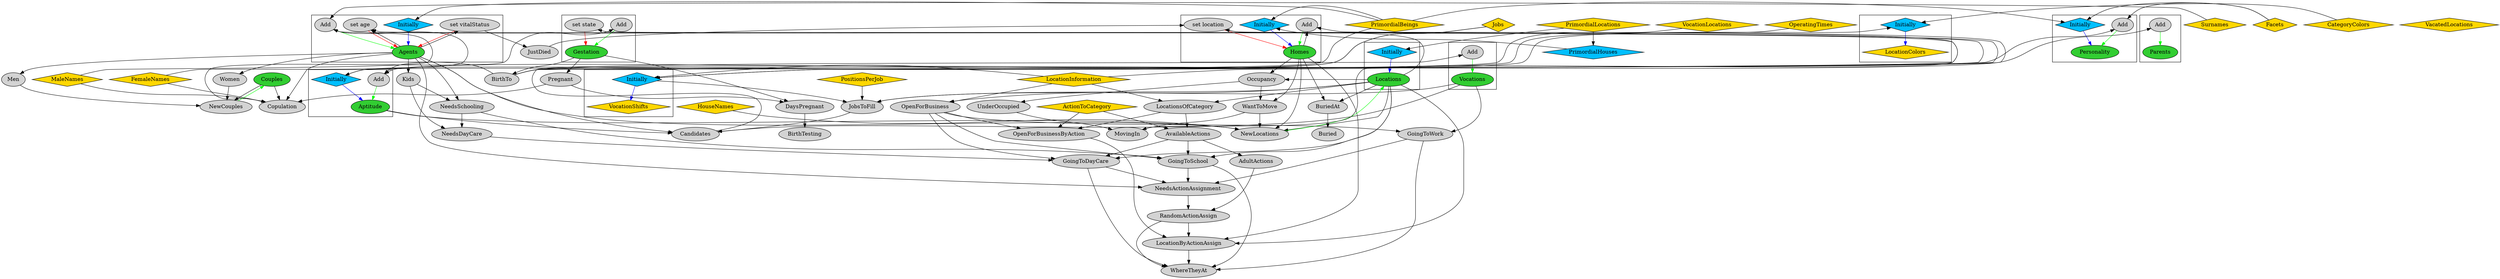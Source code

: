 digraph {
node [ style="filled"]
subgraph "cluster_Agents"{
v14 [ label = "Agents" fillcolor="limegreen"];
v15 [ label = "Add"];
v16 [ label = "Initially" fillcolor="deepskyblue" shape="diamond"];
v18 [ label = "set vitalStatus"];
v19 [ label = "set age"];
}
subgraph "cluster_Personality"{
v4 [ label = "Personality" fillcolor="limegreen"];
v5 [ label = "Add"];
v22 [ label = "Initially" fillcolor="deepskyblue" shape="diamond"];
}
subgraph "cluster_Aptitude"{
v24 [ label = "Aptitude" fillcolor="limegreen"];
v25 [ label = "Add"];
v26 [ label = "Initially" fillcolor="deepskyblue" shape="diamond"];
}
subgraph "cluster_Gestation"{
v7 [ label = "Gestation" fillcolor="limegreen"];
v8 [ label = "Add"];
v21 [ label = "set state"];
}
subgraph "cluster_Parents"{
v30 [ label = "Parents" fillcolor="limegreen"];
v31 [ label = "Add"];
}
subgraph "cluster_LocationColors"{
v34 [ label = "LocationColors" fillcolor="gold" shape="diamond"];
v35 [ label = "Initially" fillcolor="deepskyblue" shape="diamond"];
}
subgraph "cluster_Locations"{
v38 [ label = "Locations" fillcolor="limegreen"];
v39 [ label = "Initially" fillcolor="deepskyblue" shape="diamond"];
}
subgraph "cluster_Homes"{
v42 [ label = "Homes" fillcolor="limegreen"];
v43 [ label = "Add"];
v44 [ label = "Initially" fillcolor="deepskyblue" shape="diamond"];
v46 [ label = "set location"];
}
subgraph "cluster_VocationShifts"{
v57 [ label = "VocationShifts" fillcolor="gold" shape="diamond"];
v58 [ label = "Initially" fillcolor="deepskyblue" shape="diamond"];
}
subgraph "cluster_Vocations"{
v59 [ label = "Vocations" fillcolor="limegreen"];
v60 [ label = "Add"];
}
v0 [ label = "MaleNames" fillcolor="gold" shape="diamond"];
v1 [ label = "FemaleNames" fillcolor="gold" shape="diamond"];
v2 [ label = "Surnames" fillcolor="gold" shape="diamond"];
v3 [ label = "Facets" fillcolor="gold" shape="diamond"];
v6 [ label = "BirthTo"];
v9 [ label = "Copulation"];
v10 [ label = "Pregnant"];
v11 [ label = "Couples" fillcolor="limegreen"];
v12 [ label = "NewCouples"];
v13 [ label = "Men"];
v17 [ label = "PrimordialBeings" fillcolor="gold" shape="diamond"];
v20 [ label = "Women"];
v23 [ label = "Jobs" fillcolor="gold" shape="diamond"];
v27 [ label = "JustDied"];
v28 [ label = "DaysPregnant"];
v29 [ label = "BirthTesting"];
v32 [ label = "LocationInformation" fillcolor="gold" shape="diamond"];
v33 [ label = "CategoryColors" fillcolor="gold" shape="diamond"];
v36 [ label = "PrimordialLocations" fillcolor="gold" shape="diamond"];
v37 [ label = "NewLocations"];
v40 [ label = "HouseNames" fillcolor="gold" shape="diamond"];
v41 [ label = "WantToMove"];
v45 [ label = "PrimordialHouses" fillcolor="deepskyblue" shape="diamond"];
v47 [ label = "MovingIn"];
v48 [ label = "UnderOccupied"];
v49 [ label = "Occupancy"];
v50 [ label = "VacatedLocations" fillcolor="gold" shape="diamond"];
v51 [ label = "LocationsOfCategory"];
v52 [ label = "BuriedAt"];
v53 [ label = "Buried"];
v54 [ label = "VocationLocations" fillcolor="gold" shape="diamond"];
v55 [ label = "PositionsPerJob" fillcolor="gold" shape="diamond"];
v56 [ label = "OperatingTimes" fillcolor="gold" shape="diamond"];
v61 [ label = "Candidates"];
v62 [ label = "JobsToFill"];
v63 [ label = "ActionToCategory" fillcolor="gold" shape="diamond"];
v64 [ label = "AvailableActions"];
v65 [ label = "OpenForBusiness"];
v66 [ label = "OpenForBusinessByAction"];
v67 [ label = "Kids"];
v68 [ label = "NeedsSchooling"];
v69 [ label = "NeedsDayCare"];
v70 [ label = "GoingToSchool"];
v71 [ label = "GoingToDayCare"];
v72 [ label = "GoingToWork"];
v73 [ label = "WhereTheyAt"];
v74 [ label = "RandomActionAssign"];
v75 [ label = "AdultActions"];
v76 [ label = "NeedsActionAssignment"];
v77 [ label = "LocationByActionAssign"];
v5 -> v4 [ color="green" ]
v6 -> v5 [ constraint="false" ]
v7 -> v6
v8 -> v7 [ color="green" ]
v9 -> v8 [ constraint="false" ]
v10 -> v9
v7 -> v10
v11 -> v9
v12 -> v11 [ color="green" ]
v13 -> v12
v14 -> v13
v15 -> v14 [ color="green" ]
v6 -> v15 [ constraint="false" ]
v2 -> v15 [ constraint="false" ]
v0 -> v15 [ constraint="false" ]
v1 -> v15 [ constraint="false" ]
v16 -> v14 [ color="blue" ]
v17 -> v16 [ constraint="false" ]
v18 -> v14 [ color="red" ]
v14 -> v18 [ constraint="false" ]
v19 -> v14 [ color="red" ]
v6 -> v19 [ constraint="false" ]
v14 -> v19 [ constraint="false" ]
v11 -> v12
v20 -> v12
v14 -> v20
v14 -> v9
v0 -> v9
v1 -> v9
v21 -> v7 [ color="red" ]
v6 -> v21 [ constraint="false" ]
v3 -> v5 [ constraint="false" ]
v22 -> v4 [ color="blue" ]
v17 -> v22 [ constraint="false" ]
v3 -> v22 [ constraint="false" ]
v25 -> v24 [ color="green" ]
v6 -> v25 [ constraint="false" ]
v23 -> v25 [ constraint="false" ]
v26 -> v24 [ color="blue" ]
v17 -> v26 [ constraint="false" ]
v23 -> v26 [ constraint="false" ]
v18 -> v27
v10 -> v28
v7 -> v28
v28 -> v29
v31 -> v30 [ color="green" ]
v6 -> v31 [ constraint="false" ]
v35 -> v34 [ color="blue" ]
v32 -> v35 [ constraint="false" ]
v33 -> v35 [ constraint="false" ]
v38 -> v37
v37 -> v38 [ color="green" ]
v39 -> v38 [ color="blue" ]
v36 -> v39 [ constraint="false" ]
v40 -> v37
v41 -> v37
v42 -> v41
v43 -> v42 [ color="green" ]
v6 -> v43 [ constraint="false" ]
v42 -> v43 [ constraint="false" ]
v44 -> v42 [ color="blue" ]
v45 -> v44 [ constraint="false" ]
v36 -> v45
v17 -> v44 [ constraint="false" ]
v46 -> v42 [ color="red" ]
v27 -> v46 [ constraint="false" ]
v38 -> v46 [ constraint="false" ]
v47 -> v46 [ constraint="false" ]
v41 -> v47
v48 -> v47
v49 -> v48
v38 -> v49
v42 -> v49
v49 -> v41
v42 -> v37
v14 -> v37
v24 -> v37
v32 -> v51
v38 -> v51
v38 -> v52
v42 -> v52
v52 -> v53
v58 -> v57 [ color="blue" ]
v54 -> v58 [ constraint="false" ]
v32 -> v58 [ constraint="false" ]
v56 -> v58 [ constraint="false" ]
v60 -> v59 [ color="green" ]
v61 -> v60 [ constraint="false" ]
v62 -> v61
v38 -> v62
v58 -> v62
v55 -> v62
v59 -> v62
v59 -> v61
v14 -> v61
v24 -> v61
v63 -> v64
v51 -> v64
v38 -> v65
v32 -> v65
v63 -> v66
v51 -> v66
v65 -> v66
v14 -> v67
v67 -> v68
v14 -> v68
v68 -> v69
v67 -> v69
v64 -> v70
v65 -> v70
v38 -> v70
v68 -> v70
v64 -> v71
v65 -> v71
v38 -> v71
v69 -> v71
v59 -> v72
v65 -> v72
v70 -> v73
v71 -> v73
v72 -> v73
v74 -> v73
v75 -> v74
v64 -> v75
v76 -> v74
v72 -> v76
v71 -> v76
v70 -> v76
v14 -> v76
v77 -> v73
v74 -> v77
v42 -> v77
v66 -> v77
v38 -> v77
}
